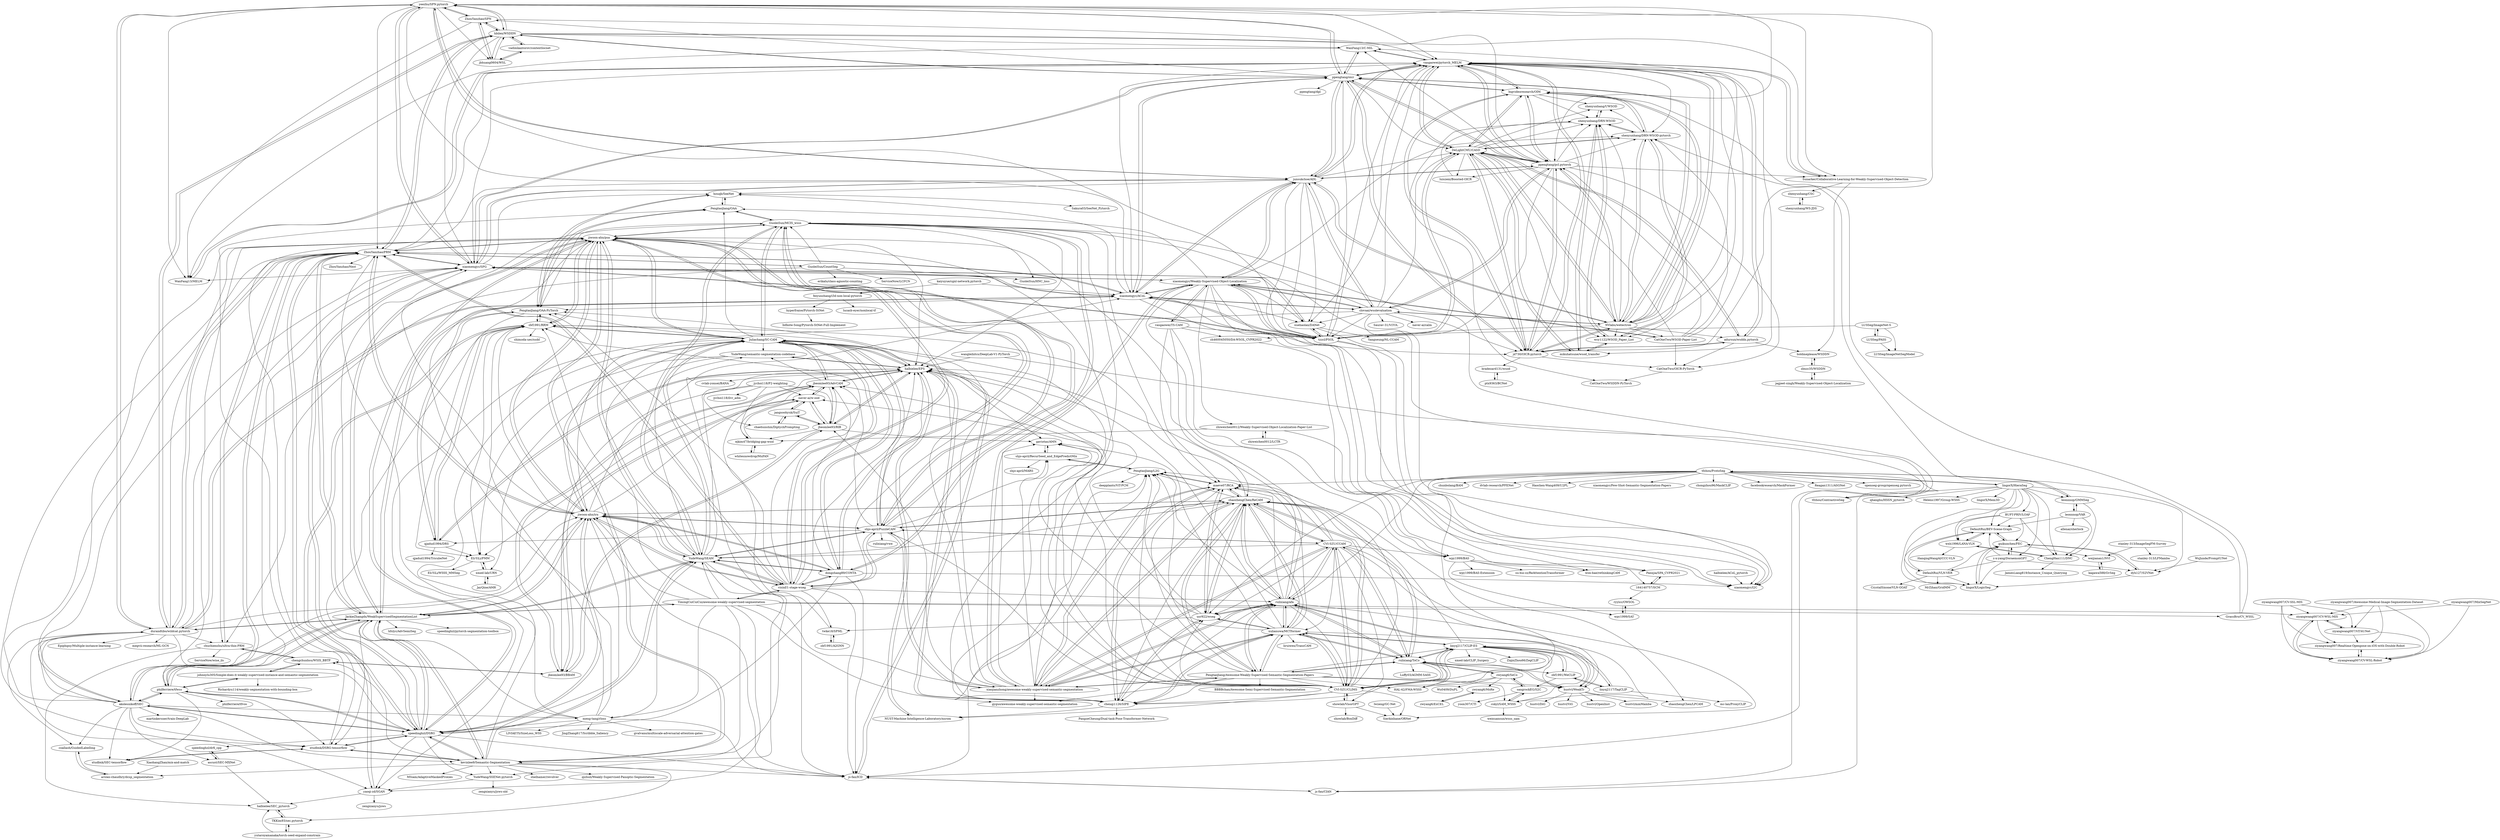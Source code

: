 digraph G {
"yeezhu/SPN.pytorch" -> "ZhouYanzhao/SPN"
"yeezhu/SPN.pytorch" -> "vasgaowei/pytorch_MELM"
"yeezhu/SPN.pytorch" -> "xiaomengyc/SPG"
"yeezhu/SPN.pytorch" -> "ppengtang/oicr"
"yeezhu/SPN.pytorch" -> "ppengtang/pcl.pytorch"
"yeezhu/SPN.pytorch" -> "durandtibo/wildcat.pytorch"
"yeezhu/SPN.pytorch" -> "xiaomengyc/ACoL"
"yeezhu/SPN.pytorch" -> "WanFang13/MELM"
"yeezhu/SPN.pytorch" -> "ZhouYanzhao/PRM"
"yeezhu/SPN.pytorch" -> "jbhuang0604/WSL"
"yeezhu/SPN.pytorch" -> "junsukchoe/ADL"
"yeezhu/SPN.pytorch" -> "hbilen/WSDDN"
"yeezhu/SPN.pytorch" -> "Sunarker/Collaborative-Learning-for-Weakly-Supervised-Object-Detection"
"yeezhu/SPN.pytorch" -> "tzzcl/PSOL"
"yeezhu/SPN.pytorch" -> "jd730/OICR-pytorch"
"WanFang13/C-MIL" -> "vasgaowei/pytorch_MELM"
"WanFang13/C-MIL" -> "WanFang13/MELM"
"WanFang13/C-MIL" -> "ppengtang/oicr"
"jiwoon-ahn/psa" -> "jiwoon-ahn/irn"
"jiwoon-ahn/psa" -> "YudeWang/SEAM"
"jiwoon-ahn/psa" -> "speedinghzl/DSRG"
"jiwoon-ahn/psa" -> "JackieZhangdx/WeakSupervisedSegmentationList"
"jiwoon-ahn/psa" -> "zbf1991/RRM"
"jiwoon-ahn/psa" -> "visinf/1-stage-wseg"
"jiwoon-ahn/psa" -> "Juliachang/SC-CAM"
"jiwoon-ahn/psa" -> "js-fan/ICD"
"jiwoon-ahn/psa" -> "dongzhang89/CONTA"
"jiwoon-ahn/psa" -> "shjo-april/PuzzleCAM"
"jiwoon-ahn/psa" -> "ZhouYanzhao/PRM"
"jiwoon-ahn/psa" -> "halbielee/EPS"
"jiwoon-ahn/psa" -> "GuoleiSun/MCIS_wsss"
"jiwoon-ahn/psa" -> "kevinlee9/Semantic-Segmentation"
"jiwoon-ahn/psa" -> "xtudbxk/DSRG-tensorflow"
"jiwoon-ahn/irn" -> "jiwoon-ahn/psa"
"jiwoon-ahn/irn" -> "YudeWang/SEAM"
"jiwoon-ahn/irn" -> "ZhouYanzhao/PRM"
"jiwoon-ahn/irn" -> "Juliachang/SC-CAM"
"jiwoon-ahn/irn" -> "speedinghzl/DSRG"
"jiwoon-ahn/irn" -> "visinf/1-stage-wseg"
"jiwoon-ahn/irn" -> "JackieZhangdx/WeakSupervisedSegmentationList"
"jiwoon-ahn/irn" -> "zbf1991/RRM"
"jiwoon-ahn/irn" -> "dongzhang89/CONTA"
"jiwoon-ahn/irn" -> "jbeomlee93/AdvCAM"
"jiwoon-ahn/irn" -> "halbielee/EPS"
"jiwoon-ahn/irn" -> "zhaozhengChen/ReCAM"
"jiwoon-ahn/irn" -> "js-fan/ICD"
"jiwoon-ahn/irn" -> "shjo-april/PuzzleCAM"
"jiwoon-ahn/irn" -> "GuoleiSun/MCIS_wsss"
"WanFang13/MELM" -> "vasgaowei/pytorch_MELM"
"vasgaowei/pytorch_MELM" -> "ppengtang/pcl.pytorch"
"vasgaowei/pytorch_MELM" -> "DeLightCMU/CASD"
"vasgaowei/pytorch_MELM" -> "WanFang13/MELM"
"vasgaowei/pytorch_MELM" -> "jd730/OICR-pytorch"
"vasgaowei/pytorch_MELM" -> "Sunarker/Collaborative-Learning-for-Weakly-Supervised-Object-Detection"
"vasgaowei/pytorch_MELM" -> "WanFang13/C-MIL"
"vasgaowei/pytorch_MELM" -> "ppengtang/oicr"
"vasgaowei/pytorch_MELM" -> "NVlabs/wetectron"
"vasgaowei/pytorch_MELM" -> "shenyunhang/DRN-WSOD-pytorch"
"vasgaowei/pytorch_MELM" -> "xuehaolan/DANet"
"vasgaowei/pytorch_MELM" -> "wcy1122/WSOD_Paper_List"
"vasgaowei/pytorch_MELM" -> "adursun/wsddn.pytorch"
"vasgaowei/pytorch_MELM" -> "junsukchoe/ADL"
"vasgaowei/pytorch_MELM" -> "mikuhatsune/wsod_transfer"
"vasgaowei/pytorch_MELM" -> "bigvideoresearch/OIM"
"ppengtang/pcl.pytorch" -> "ppengtang/oicr"
"ppengtang/pcl.pytorch" -> "vasgaowei/pytorch_MELM"
"ppengtang/pcl.pytorch" -> "jd730/OICR-pytorch"
"ppengtang/pcl.pytorch" -> "DeLightCMU/CASD"
"ppengtang/pcl.pytorch" -> "NVlabs/wetectron"
"ppengtang/pcl.pytorch" -> "bigvideoresearch/OIM"
"ppengtang/pcl.pytorch" -> "junsukchoe/ADL"
"ppengtang/pcl.pytorch" -> "shenyunhang/DRN-WSOD-pytorch"
"ppengtang/pcl.pytorch" -> "clovaai/wsolevaluation"
"ppengtang/pcl.pytorch" -> "Sunarker/Collaborative-Learning-for-Weakly-Supervised-Object-Detection"
"ppengtang/pcl.pytorch" -> "WanFang13/C-MIL"
"ppengtang/pcl.pytorch" -> "shenyunhang/DRN-WSOD"
"ppengtang/pcl.pytorch" -> "tzzcl/PSOL"
"ppengtang/pcl.pytorch" -> "CatOneTwo/OICR-PyTorch"
"ppengtang/pcl.pytorch" -> "luiszeni/Boosted-OICR"
"kevinlee9/Semantic-Segmentation" -> "JackieZhangdx/WeakSupervisedSegmentationList"
"kevinlee9/Semantic-Segmentation" -> "speedinghzl/DSRG"
"kevinlee9/Semantic-Segmentation" -> "xtudbxk/DSRG-tensorflow"
"kevinlee9/Semantic-Segmentation" -> "jiwoon-ahn/psa"
"kevinlee9/Semantic-Segmentation" -> "xiaomengyc/ACoL"
"kevinlee9/Semantic-Segmentation" -> "YudeWang/SSENet-pytorch"
"kevinlee9/Semantic-Segmentation" -> "qizhuli/Weakly-Supervised-Panoptic-Segmentation" ["e"=1]
"kevinlee9/Semantic-Segmentation" -> "jiwoon-ahn/irn"
"kevinlee9/Semantic-Segmentation" -> "MSiam/AdaptiveMaskedProxies" ["e"=1]
"kevinlee9/Semantic-Segmentation" -> "Juliachang/SC-CAM"
"kevinlee9/Semantic-Segmentation" -> "shelhamer/revolver" ["e"=1]
"kevinlee9/Semantic-Segmentation" -> "arslan-chaudhry/dcsp_segmentation"
"kevinlee9/Semantic-Segmentation" -> "TKKim93/sec.pytorch"
"kevinlee9/Semantic-Segmentation" -> "chengchunhsu/WSIS_BBTP"
"kevinlee9/Semantic-Segmentation" -> "js-fan/ICD"
"philferriere/tfwss" -> "johnnylu305/Simple-does-it-weakly-supervised-instance-and-semantic-segmentation"
"philferriere/tfwss" -> "ZhouYanzhao/PRM"
"philferriere/tfwss" -> "speedinghzl/DSRG"
"philferriere/tfwss" -> "JackieZhangdx/WeakSupervisedSegmentationList"
"philferriere/tfwss" -> "xtudbxk/DSRG-tensorflow"
"philferriere/tfwss" -> "xtudbxk/SEC-tensorflow"
"philferriere/tfwss" -> "philferriere/tfvos" ["e"=1]
"philferriere/tfwss" -> "jiwoon-ahn/psa"
"philferriere/tfwss" -> "akolesnikoff/SEC"
"philferriere/tfwss" -> "xiaomengyc/SPG"
"JackieZhangdx/WeakSupervisedSegmentationList" -> "kevinlee9/Semantic-Segmentation"
"JackieZhangdx/WeakSupervisedSegmentationList" -> "speedinghzl/DSRG"
"JackieZhangdx/WeakSupervisedSegmentationList" -> "jiwoon-ahn/psa"
"JackieZhangdx/WeakSupervisedSegmentationList" -> "ZhouYanzhao/PRM"
"JackieZhangdx/WeakSupervisedSegmentationList" -> "jiwoon-ahn/irn"
"JackieZhangdx/WeakSupervisedSegmentationList" -> "YimingCuiCuiCui/awesome-weakly-supervised-segmentation"
"JackieZhangdx/WeakSupervisedSegmentationList" -> "philferriere/tfwss"
"JackieZhangdx/WeakSupervisedSegmentationList" -> "YudeWang/SEAM"
"JackieZhangdx/WeakSupervisedSegmentationList" -> "akolesnikoff/SEC"
"JackieZhangdx/WeakSupervisedSegmentationList" -> "xiaomengyc/ACoL"
"JackieZhangdx/WeakSupervisedSegmentationList" -> "durandtibo/wildcat.pytorch"
"JackieZhangdx/WeakSupervisedSegmentationList" -> "xiaomengyc/SPG"
"JackieZhangdx/WeakSupervisedSegmentationList" -> "xtudbxk/DSRG-tensorflow"
"JackieZhangdx/WeakSupervisedSegmentationList" -> "speedinghzl/pytorch-segmentation-toolbox" ["e"=1]
"JackieZhangdx/WeakSupervisedSegmentationList" -> "hfslyc/AdvSemiSeg" ["e"=1]
"ascust/SEC-MXNet" -> "speedinghzl/drfi_cpp"
"ascust/SEC-MXNet" -> "halbielee/SEC_pytorch"
"xiaomengyc/Weakly-Supervised-Object-Localization" -> "tzzcl/PSOL"
"xiaomengyc/Weakly-Supervised-Object-Localization" -> "clovaai/wsolevaluation"
"xiaomengyc/Weakly-Supervised-Object-Localization" -> "CatOneTwo/WSOD-Paper-List"
"xiaomengyc/Weakly-Supervised-Object-Localization" -> "xiaomengyc/SPG"
"xiaomengyc/Weakly-Supervised-Object-Localization" -> "xiaomengyc/I2C"
"xiaomengyc/Weakly-Supervised-Object-Localization" -> "junsukchoe/ADL"
"xiaomengyc/Weakly-Supervised-Object-Localization" -> "xiaomengyc/ACoL"
"xiaomengyc/Weakly-Supervised-Object-Localization" -> "zhiweichen0012/Weakly-Supervised-Object-Localization-Paper-List"
"xiaomengyc/Weakly-Supervised-Object-Localization" -> "xuehaolan/DANet"
"xiaomengyc/Weakly-Supervised-Object-Localization" -> "xiaojianzhong/awesome-weakly-supervised-semantic-segmentation"
"xiaomengyc/Weakly-Supervised-Object-Localization" -> "wpy1999/BAS"
"xiaomengyc/Weakly-Supervised-Object-Localization" -> "shenyunhang/DRN-WSOD-pytorch"
"xiaomengyc/Weakly-Supervised-Object-Localization" -> "vasgaowei/TS-CAM"
"xiaomengyc/Weakly-Supervised-Object-Localization" -> "PengtaoJiang/OAA"
"xiaomengyc/Weakly-Supervised-Object-Localization" -> "won-bae/rethinkingCAM"
"xtudbxk/DSRG-tensorflow" -> "xtudbxk/SEC-tensorflow"
"xtudbxk/DSRG-tensorflow" -> "speedinghzl/DSRG"
"xtudbxk/DSRG-tensorflow" -> "kevinlee9/Semantic-Segmentation"
"xtudbxk/DSRG-tensorflow" -> "PengtaoJiang/OAA"
"junsukchoe/ADL" -> "clovaai/wsolevaluation"
"junsukchoe/ADL" -> "xiaomengyc/SPG"
"junsukchoe/ADL" -> "xiaomengyc/ACoL"
"junsukchoe/ADL" -> "vasgaowei/pytorch_MELM"
"junsukchoe/ADL" -> "xuehaolan/DANet"
"junsukchoe/ADL" -> "ppengtang/pcl.pytorch"
"junsukchoe/ADL" -> "tzzcl/PSOL"
"junsukchoe/ADL" -> "xiaomengyc/I2C"
"junsukchoe/ADL" -> "xiaomengyc/Weakly-Supervised-Object-Localization"
"junsukchoe/ADL" -> "ppengtang/oicr"
"junsukchoe/ADL" -> "DeLightCMU/CASD"
"junsukchoe/ADL" -> "ZhouYanzhao/PRM"
"junsukchoe/ADL" -> "houqb/SeeNet"
"junsukchoe/ADL" -> "yeezhu/SPN.pytorch"
"junsukchoe/ADL" -> "NVlabs/wetectron"
"ZhouYanzhao/PRM" -> "chuchienshu/ultra-thin-PRM"
"ZhouYanzhao/PRM" -> "jiwoon-ahn/irn"
"ZhouYanzhao/PRM" -> "JackieZhangdx/WeakSupervisedSegmentationList"
"ZhouYanzhao/PRM" -> "speedinghzl/DSRG"
"ZhouYanzhao/PRM" -> "xiaomengyc/SPG"
"ZhouYanzhao/PRM" -> "GuoleiSun/CountSeg"
"ZhouYanzhao/PRM" -> "philferriere/tfwss"
"ZhouYanzhao/PRM" -> "xiaomengyc/ACoL"
"ZhouYanzhao/PRM" -> "jiwoon-ahn/psa"
"ZhouYanzhao/PRM" -> "hbilen/WSDDN"
"ZhouYanzhao/PRM" -> "durandtibo/wildcat.pytorch"
"ZhouYanzhao/PRM" -> "xtudbxk/DSRG-tensorflow"
"ZhouYanzhao/PRM" -> "visinf/1-stage-wseg"
"ZhouYanzhao/PRM" -> "vasgaowei/pytorch_MELM"
"ZhouYanzhao/PRM" -> "ZhouYanzhao/Nest"
"feiyunzhang/i3d-non-local-pytorch" -> "lucasb-eyer/nonlocal-tf" ["e"=1]
"feiyunzhang/i3d-non-local-pytorch" -> "hyperfraise/Pytorch-StNet"
"kaiyuyue/cgnl-network.pytorch" -> "xiaomengyc/ACoL"
"kaiyuyue/cgnl-network.pytorch" -> "feiyunzhang/i3d-non-local-pytorch"
"jd730/OICR-pytorch" -> "vasgaowei/pytorch_MELM"
"jd730/OICR-pytorch" -> "ppengtang/pcl.pytorch"
"jd730/OICR-pytorch" -> "ppengtang/oicr"
"jd730/OICR-pytorch" -> "adursun/wsddn.pytorch"
"jd730/OICR-pytorch" -> "CatOneTwo/OICR-PyTorch"
"jd730/OICR-pytorch" -> "DeLightCMU/CASD"
"jd730/OICR-pytorch" -> "bigvideoresearch/OIM"
"jd730/OICR-pytorch" -> "bradezard131/wsod"
"jd730/OICR-pytorch" -> "NVlabs/wetectron"
"meng-tang/rloss" -> "zbf1991/RRM"
"meng-tang/rloss" -> "JingZhang617/Scribble_Saliency" ["e"=1]
"meng-tang/rloss" -> "jiwoon-ahn/psa"
"meng-tang/rloss" -> "js-fan/ICD"
"meng-tang/rloss" -> "speedinghzl/DSRG"
"meng-tang/rloss" -> "YudeWang/SEAM"
"meng-tang/rloss" -> "JackieZhangdx/WeakSupervisedSegmentationList"
"meng-tang/rloss" -> "ZhouYanzhao/PRM"
"meng-tang/rloss" -> "gvalvano/multiscale-adversarial-attention-gates" ["e"=1]
"meng-tang/rloss" -> "LIVIAETS/SizeLoss_WSS" ["e"=1]
"hyperfraise/Pytorch-StNet" -> "Infinite-Song/Pytorch-StNet-Full-Implement"
"johnnylu305/Simple-does-it-weakly-supervised-instance-and-semantic-segmentation" -> "philferriere/tfwss"
"johnnylu305/Simple-does-it-weakly-supervised-instance-and-semantic-segmentation" -> "Richardyu114/weakly-segmentation-with-bounding-box"
"johnnylu305/Simple-does-it-weakly-supervised-instance-and-semantic-segmentation" -> "chengchunhsu/WSIS_BBTP"
"ptx9363/BCNet" -> "bradezard131/wsod"
"speedinghzl/DSRG" -> "akolesnikoff/SEC"
"speedinghzl/DSRG" -> "xtudbxk/DSRG-tensorflow"
"speedinghzl/DSRG" -> "JackieZhangdx/WeakSupervisedSegmentationList"
"speedinghzl/DSRG" -> "jiwoon-ahn/psa"
"speedinghzl/DSRG" -> "ZhouYanzhao/PRM"
"speedinghzl/DSRG" -> "jiwoon-ahn/irn"
"speedinghzl/DSRG" -> "kevinlee9/Semantic-Segmentation"
"speedinghzl/DSRG" -> "xiaomengyc/SPG"
"speedinghzl/DSRG" -> "zbf1991/RRM"
"speedinghzl/DSRG" -> "YudeWang/SSENet-pytorch"
"speedinghzl/DSRG" -> "philferriere/tfwss"
"speedinghzl/DSRG" -> "YudeWang/SEAM"
"speedinghzl/DSRG" -> "yaoqi-zd/SGAN"
"speedinghzl/DSRG" -> "js-fan/ICD"
"speedinghzl/DSRG" -> "speedinghzl/drfi_cpp"
"xiaomengyc/ACoL" -> "xiaomengyc/SPG"
"xiaomengyc/ACoL" -> "junsukchoe/ADL"
"xiaomengyc/ACoL" -> "tzzcl/PSOL"
"xiaomengyc/ACoL" -> "durandtibo/wildcat.pytorch"
"xiaomengyc/ACoL" -> "ZhouYanzhao/PRM"
"xiaomengyc/ACoL" -> "PengtaoJiang/OAA-PyTorch"
"xiaomengyc/ACoL" -> "xiaomengyc/I2C"
"xiaomengyc/ACoL" -> "xiaomengyc/Weakly-Supervised-Object-Localization"
"xiaomengyc/ACoL" -> "houqb/SeeNet"
"xiaomengyc/ACoL" -> "xuehaolan/DANet"
"xiaomengyc/ACoL" -> "ppengtang/oicr"
"xiaomengyc/ACoL" -> "clovaai/wsolevaluation"
"xiaomengyc/ACoL" -> "vasgaowei/pytorch_MELM"
"xiaomengyc/ACoL" -> "jd730/OICR-pytorch"
"xiaomengyc/ACoL" -> "JackieZhangdx/WeakSupervisedSegmentationList"
"xiaomengyc/SPG" -> "xiaomengyc/ACoL"
"xiaomengyc/SPG" -> "junsukchoe/ADL"
"xiaomengyc/SPG" -> "xuehaolan/DANet"
"xiaomengyc/SPG" -> "ZhouYanzhao/PRM"
"xiaomengyc/SPG" -> "yeezhu/SPN.pytorch"
"xiaomengyc/SPG" -> "tzzcl/PSOL"
"xiaomengyc/SPG" -> "xiaomengyc/Weakly-Supervised-Object-Localization"
"xiaomengyc/SPG" -> "ppengtang/oicr"
"xiaomengyc/SPG" -> "vasgaowei/pytorch_MELM"
"xiaomengyc/SPG" -> "speedinghzl/DSRG"
"xiaomengyc/SPG" -> "WanFang13/MELM"
"xiaomengyc/SPG" -> "houqb/SeeNet"
"TKKim93/sec.pytorch" -> "halbielee/SEC_pytorch"
"TKKim93/sec.pytorch" -> "yutaroyamanaka/torch-seed-expand-constrain"
"GrassBro/CV_WSSL" -> "shenyunhang/DRN-WSOD-pytorch"
"GrassBro/CV_WSSL" -> "bigvideoresearch/OIM"
"GuoleiSun/CountSeg" -> "ZhouYanzhao/PRM"
"GuoleiSun/CountSeg" -> "chuchienshu/ultra-thin-PRM"
"GuoleiSun/CountSeg" -> "ServiceNow/LCFCN" ["e"=1]
"GuoleiSun/CountSeg" -> "GuoleiSun/MCIS_wsss"
"GuoleiSun/CountSeg" -> "GuoleiSun/HNC_loss"
"GuoleiSun/CountSeg" -> "erikalu/class-agnostic-counting" ["e"=1]
"XiaohangZhan/mix-and-match" -> "arslan-chaudhry/dcsp_segmentation"
"shenyunhang/CSC" -> "shenyunhang/WS-JDS"
"Sunarker/Collaborative-Learning-for-Weakly-Supervised-Object-Detection" -> "vasgaowei/pytorch_MELM"
"Sunarker/Collaborative-Learning-for-Weakly-Supervised-Object-Detection" -> "shenyunhang/CSC"
"Sunarker/Collaborative-Learning-for-Weakly-Supervised-Object-Detection" -> "holdmeplease/WSDDN"
"jagjeet-singh/Weakly-Supervised-Object-Localization" -> "zbxzc35/WSDDN"
"houqb/SeeNet" -> "PengtaoJiang/OAA"
"houqb/SeeNet" -> "Sakura03/SeeNet_Pytorch"
"houqb/SeeNet" -> "PengtaoJiang/OAA-PyTorch"
"halbielee/ACoL_pytorch" -> "xiaomengyc/I2C"
"xtudbxk/SEC-tensorflow" -> "xtudbxk/DSRG-tensorflow"
"shenyunhang/WS-JDS" -> "shenyunhang/CSC"
"zbxzc35/WSDDN" -> "jagjeet-singh/Weakly-Supervised-Object-Localization"
"zbxzc35/WSDDN" -> "holdmeplease/WSDDN"
"chuchienshu/ultra-thin-PRM" -> "ZhouYanzhao/PRM"
"chuchienshu/ultra-thin-PRM" -> "ServiceNow/wise_ils"
"chuchienshu/ultra-thin-PRM" -> "chengchunhsu/WSIS_BBTP"
"chuchienshu/ultra-thin-PRM" -> "halbielee/SEC_pytorch"
"holdmeplease/WSDDN" -> "zbxzc35/WSDDN"
"NVlabs/wetectron" -> "ppengtang/pcl.pytorch"
"NVlabs/wetectron" -> "DeLightCMU/CASD"
"NVlabs/wetectron" -> "vasgaowei/pytorch_MELM"
"NVlabs/wetectron" -> "shenyunhang/DRN-WSOD-pytorch"
"NVlabs/wetectron" -> "bigvideoresearch/OIM"
"NVlabs/wetectron" -> "jd730/OICR-pytorch"
"NVlabs/wetectron" -> "ppengtang/oicr"
"NVlabs/wetectron" -> "shenyunhang/DRN-WSOD"
"NVlabs/wetectron" -> "adursun/wsddn.pytorch"
"NVlabs/wetectron" -> "WanFang13/C-MIL"
"NVlabs/wetectron" -> "CatOneTwo/WSOD-Paper-List"
"NVlabs/wetectron" -> "clovaai/wsolevaluation"
"NVlabs/wetectron" -> "tzzcl/PSOL"
"NVlabs/wetectron" -> "wcy1122/WSOD_Paper_List"
"NVlabs/wetectron" -> "junsukchoe/ADL"
"CatOneTwo/WSOD-Paper-List" -> "xiaomengyc/Weakly-Supervised-Object-Localization"
"CatOneTwo/WSOD-Paper-List" -> "shenyunhang/DRN-WSOD-pytorch"
"CatOneTwo/WSOD-Paper-List" -> "CatOneTwo/OICR-PyTorch"
"CatOneTwo/WSOD-Paper-List" -> "DeLightCMU/CASD"
"CatOneTwo/WSOD-Paper-List" -> "vasgaowei/pytorch_MELM"
"CatOneTwo/WSOD-Paper-List" -> "ppengtang/pcl.pytorch"
"visinf/1-stage-wseg" -> "YudeWang/SEAM"
"visinf/1-stage-wseg" -> "Juliachang/SC-CAM"
"visinf/1-stage-wseg" -> "jiwoon-ahn/psa"
"visinf/1-stage-wseg" -> "jiwoon-ahn/irn"
"visinf/1-stage-wseg" -> "js-fan/ICD"
"visinf/1-stage-wseg" -> "zbf1991/RRM"
"visinf/1-stage-wseg" -> "dongzhang89/CONTA"
"visinf/1-stage-wseg" -> "shjo-april/PuzzleCAM"
"visinf/1-stage-wseg" -> "GuoleiSun/MCIS_wsss"
"visinf/1-stage-wseg" -> "ZhouYanzhao/PRM"
"visinf/1-stage-wseg" -> "rulixiang/afa"
"visinf/1-stage-wseg" -> "twke18/SPML"
"visinf/1-stage-wseg" -> "YimingCuiCuiCui/awesome-weakly-supervised-segmentation"
"visinf/1-stage-wseg" -> "halbielee/EPS"
"visinf/1-stage-wseg" -> "PengtaoJiang/OAA-PyTorch"
"YudeWang/SEAM" -> "jiwoon-ahn/psa"
"YudeWang/SEAM" -> "jiwoon-ahn/irn"
"YudeWang/SEAM" -> "Juliachang/SC-CAM"
"YudeWang/SEAM" -> "visinf/1-stage-wseg"
"YudeWang/SEAM" -> "js-fan/ICD"
"YudeWang/SEAM" -> "GuoleiSun/MCIS_wsss"
"YudeWang/SEAM" -> "dongzhang89/CONTA"
"YudeWang/SEAM" -> "shjo-april/PuzzleCAM"
"YudeWang/SEAM" -> "speedinghzl/DSRG"
"YudeWang/SEAM" -> "halbielee/EPS"
"YudeWang/SEAM" -> "JackieZhangdx/WeakSupervisedSegmentationList"
"YudeWang/SEAM" -> "YudeWang/semantic-segmentation-codebase"
"YudeWang/SEAM" -> "YudeWang/SSENet-pytorch"
"YudeWang/SEAM" -> "zbf1991/RRM"
"YudeWang/SEAM" -> "zhaozhengChen/ReCAM"
"YimingCuiCuiCui/awesome-weakly-supervised-segmentation" -> "JackieZhangdx/WeakSupervisedSegmentationList"
"YimingCuiCuiCui/awesome-weakly-supervised-segmentation" -> "xiaojianzhong/awesome-weakly-supervised-semantic-segmentation"
"YimingCuiCuiCui/awesome-weakly-supervised-segmentation" -> "gyguo/awesome-weakly-supervised-semantic-segmentation" ["e"=1]
"YimingCuiCuiCui/awesome-weakly-supervised-segmentation" -> "visinf/1-stage-wseg"
"YimingCuiCuiCui/awesome-weakly-supervised-segmentation" -> "GrassBro/CV_WSSL"
"YimingCuiCuiCui/awesome-weakly-supervised-segmentation" -> "jiwoon-ahn/irn"
"YimingCuiCuiCui/awesome-weakly-supervised-segmentation" -> "YudeWang/SEAM"
"YimingCuiCuiCui/awesome-weakly-supervised-segmentation" -> "ziyangwang007/CV-WSL-MIS"
"YimingCuiCuiCui/awesome-weakly-supervised-segmentation" -> "kevinlee9/Semantic-Segmentation"
"YimingCuiCuiCui/awesome-weakly-supervised-segmentation" -> "Juliachang/SC-CAM"
"YimingCuiCuiCui/awesome-weakly-supervised-segmentation" -> "meng-tang/rloss"
"YimingCuiCuiCui/awesome-weakly-supervised-segmentation" -> "yaoqi-zd/SGAN"
"zbf1991/RRM" -> "yaoqi-zd/SGAN"
"zbf1991/RRM" -> "PengtaoJiang/OAA-PyTorch"
"zbf1991/RRM" -> "Juliachang/SC-CAM"
"zbf1991/RRM" -> "jiwoon-ahn/psa"
"zbf1991/RRM" -> "Eli-YiLi/PMM"
"zbf1991/RRM" -> "qjadud1994/DRS"
"zbf1991/RRM" -> "halbielee/EPS"
"zbf1991/RRM" -> "shimoda-uec/ssdd"
"Juliachang/SC-CAM" -> "GuoleiSun/MCIS_wsss"
"Juliachang/SC-CAM" -> "js-fan/ICD"
"Juliachang/SC-CAM" -> "YudeWang/SEAM"
"Juliachang/SC-CAM" -> "dongzhang89/CONTA"
"Juliachang/SC-CAM" -> "halbielee/EPS"
"Juliachang/SC-CAM" -> "visinf/1-stage-wseg"
"Juliachang/SC-CAM" -> "zbf1991/RRM"
"Juliachang/SC-CAM" -> "jiwoon-ahn/irn"
"Juliachang/SC-CAM" -> "jiwoon-ahn/psa"
"Juliachang/SC-CAM" -> "shjo-april/PuzzleCAM"
"Juliachang/SC-CAM" -> "jbeomlee93/AdvCAM"
"Juliachang/SC-CAM" -> "yaoqi-zd/SGAN"
"Juliachang/SC-CAM" -> "YudeWang/semantic-segmentation-codebase"
"Juliachang/SC-CAM" -> "PengtaoJiang/OAA"
"Juliachang/SC-CAM" -> "PengtaoJiang/OAA-PyTorch"
"js-fan/ICD" -> "Juliachang/SC-CAM"
"js-fan/ICD" -> "js-fan/CIAN"
"wangleihitcs/DeepLab-V1-PyTorch" -> "halbielee/EPS"
"wangleihitcs/DeepLab-V1-PyTorch" -> "js-fan/CIAN"
"luiszeni/Boosted-OICR" -> "shenyunhang/DRN-WSOD"
"mikuhatsune/wsod_transfer" -> "shenyunhang/DRN-WSOD"
"mikuhatsune/wsod_transfer" -> "wcy1122/WSOD_Paper_List"
"mikuhatsune/wsod_transfer" -> "DeLightCMU/CASD"
"CatOneTwo/OICR-PyTorch" -> "CatOneTwo/WSDDN-PyTorch"
"chengchunhsu/WSIS_BBTP" -> "jbeomlee93/BBAM"
"chengchunhsu/WSIS_BBTP" -> "chuchienshu/ultra-thin-PRM"
"chengchunhsu/WSIS_BBTP" -> "johnnylu305/Simple-does-it-weakly-supervised-instance-and-semantic-segmentation"
"clovaai/wsolevaluation" -> "junsukchoe/ADL"
"clovaai/wsolevaluation" -> "xiaomengyc/Weakly-Supervised-Object-Localization"
"clovaai/wsolevaluation" -> "tzzcl/PSOL"
"clovaai/wsolevaluation" -> "ppengtang/pcl.pytorch"
"clovaai/wsolevaluation" -> "xiaomengyc/ACoL"
"clovaai/wsolevaluation" -> "xiaomengyc/I2C"
"clovaai/wsolevaluation" -> "xiaomengyc/SPG"
"clovaai/wsolevaluation" -> "DeLightCMU/CASD"
"clovaai/wsolevaluation" -> "naver-ai/calm" ["e"=1]
"clovaai/wsolevaluation" -> "NVlabs/wetectron"
"clovaai/wsolevaluation" -> "jd730/OICR-pytorch"
"clovaai/wsolevaluation" -> "Saurav-31/ViTOL"
"clovaai/wsolevaluation" -> "vasgaowei/pytorch_MELM"
"clovaai/wsolevaluation" -> "xuehaolan/DANet"
"clovaai/wsolevaluation" -> "jiwoon-ahn/irn"
"GuoleiSun/MCIS_wsss" -> "Juliachang/SC-CAM"
"GuoleiSun/MCIS_wsss" -> "PengtaoJiang/OAA"
"GuoleiSun/MCIS_wsss" -> "PengtaoJiang/OAA-PyTorch"
"GuoleiSun/MCIS_wsss" -> "js-fan/ICD"
"GuoleiSun/MCIS_wsss" -> "js-fan/CIAN"
"GuoleiSun/MCIS_wsss" -> "dongzhang89/CONTA"
"GuoleiSun/MCIS_wsss" -> "shjo-april/PuzzleCAM"
"GuoleiSun/MCIS_wsss" -> "YudeWang/SEAM"
"GuoleiSun/MCIS_wsss" -> "chenqi1126/SIPE"
"GuoleiSun/MCIS_wsss" -> "halbielee/EPS"
"GuoleiSun/MCIS_wsss" -> "GuoleiSun/HNC_loss"
"GuoleiSun/MCIS_wsss" -> "maeve07/RCA"
"GuoleiSun/MCIS_wsss" -> "jiwoon-ahn/psa"
"tzzcl/PSOL" -> "xiaomengyc/I2C"
"tzzcl/PSOL" -> "xuehaolan/DANet"
"tzzcl/PSOL" -> "xiaomengyc/Weakly-Supervised-Object-Localization"
"tzzcl/PSOL" -> "DeLightCMU/CASD"
"tzzcl/PSOL" -> "xiaomengyc/ACoL"
"tzzcl/PSOL" -> "Panxjia/SPA_CVPR2021"
"tzzcl/PSOL" -> "vasgaowei/pytorch_MELM"
"tzzcl/PSOL" -> "xiaomengyc/SPG"
"lwzeng/GC-Net" -> "Sierkinhane/ORNet"
"PengtaoJiang/OAA-PyTorch" -> "PengtaoJiang/OAA"
"PengtaoJiang/OAA-PyTorch" -> "zbf1991/RRM"
"PengtaoJiang/OAA-PyTorch" -> "qjadud1994/DRS"
"PengtaoJiang/OAA-PyTorch" -> "Eli-YiLi/PMM"
"PengtaoJiang/OAA-PyTorch" -> "houqb/SeeNet"
"js-fan/CIAN" -> "js-fan/ICD"
"shenyunhang/UWSOD" -> "shenyunhang/DRN-WSOD"
"PengtaoJiang/OAA" -> "PengtaoJiang/OAA-PyTorch"
"PengtaoJiang/OAA" -> "GuoleiSun/MCIS_wsss"
"PengtaoJiang/OAA" -> "houqb/SeeNet"
"ziyangwang007/Realtime-Openpose-on-iOS-with-Double-Robot" -> "ziyangwang007/CV-WSL-Robot"
"bradezard131/wsod" -> "ptx9363/BCNet"
"bigvideoresearch/OIM" -> "DeLightCMU/CASD"
"bigvideoresearch/OIM" -> "shenyunhang/DRN-WSOD-pytorch"
"bigvideoresearch/OIM" -> "ppengtang/pcl.pytorch"
"bigvideoresearch/OIM" -> "jd730/OICR-pytorch"
"bigvideoresearch/OIM" -> "shenyunhang/DRN-WSOD"
"bigvideoresearch/OIM" -> "NVlabs/wetectron"
"bigvideoresearch/OIM" -> "vasgaowei/pytorch_MELM"
"bigvideoresearch/OIM" -> "ppengtang/oicr"
"bigvideoresearch/OIM" -> "shenyunhang/UWSOD"
"shenyunhang/DRN-WSOD" -> "mikuhatsune/wsod_transfer"
"shenyunhang/DRN-WSOD" -> "shenyunhang/DRN-WSOD-pytorch"
"shenyunhang/DRN-WSOD" -> "wcy1122/WSOD_Paper_List"
"shenyunhang/DRN-WSOD" -> "shenyunhang/UWSOD"
"shenyunhang/DRN-WSOD" -> "CatOneTwo/WSDDN-PyTorch"
"adursun/wsddn.pytorch" -> "jd730/OICR-pytorch"
"adursun/wsddn.pytorch" -> "CatOneTwo/OICR-PyTorch"
"adursun/wsddn.pytorch" -> "holdmeplease/WSDDN"
"adursun/wsddn.pytorch" -> "DeLightCMU/CASD"
"adursun/wsddn.pytorch" -> "vasgaowei/pytorch_MELM"
"yaoqi-zd/SGAN" -> "zbf1991/RRM"
"yaoqi-zd/SGAN" -> "halbielee/SEC_pytorch"
"yaoqi-zd/SGAN" -> "zengxianyu/jsws"
"DeLightCMU/CASD" -> "vasgaowei/pytorch_MELM"
"DeLightCMU/CASD" -> "bigvideoresearch/OIM"
"DeLightCMU/CASD" -> "ppengtang/pcl.pytorch"
"DeLightCMU/CASD" -> "mikuhatsune/wsod_transfer"
"DeLightCMU/CASD" -> "shenyunhang/UWSOD"
"DeLightCMU/CASD" -> "NVlabs/wetectron"
"DeLightCMU/CASD" -> "shenyunhang/DRN-WSOD-pytorch"
"DeLightCMU/CASD" -> "shenyunhang/DRN-WSOD"
"DeLightCMU/CASD" -> "jd730/OICR-pytorch"
"DeLightCMU/CASD" -> "adursun/wsddn.pytorch"
"DeLightCMU/CASD" -> "tzzcl/PSOL"
"DeLightCMU/CASD" -> "wcy1122/WSOD_Paper_List"
"DeLightCMU/CASD" -> "luiszeni/Boosted-OICR"
"dongzhang89/CONTA" -> "Juliachang/SC-CAM"
"dongzhang89/CONTA" -> "js-fan/ICD"
"dongzhang89/CONTA" -> "jiwoon-ahn/irn"
"dongzhang89/CONTA" -> "GuoleiSun/MCIS_wsss"
"dongzhang89/CONTA" -> "YudeWang/SEAM"
"dongzhang89/CONTA" -> "jiwoon-ahn/psa"
"dongzhang89/CONTA" -> "jbeomlee93/AdvCAM"
"dongzhang89/CONTA" -> "visinf/1-stage-wseg"
"dongzhang89/CONTA" -> "xiaomengyc/I2C"
"dongzhang89/CONTA" -> "speedinghzl/DSRG"
"xuehaolan/DANet" -> "tzzcl/PSOL"
"xuehaolan/DANet" -> "Yangseung/NL-CCAM"
"xuehaolan/DANet" -> "xiaomengyc/SPG"
"xuehaolan/DANet" -> "xiaomengyc/I2C"
"halbielee/SEC_pytorch" -> "TKKim93/sec.pytorch"
"yutaroyamanaka/torch-seed-expand-constrain" -> "TKKim93/sec.pytorch"
"yutaroyamanaka/torch-seed-expand-constrain" -> "halbielee/SEC_pytorch"
"YudeWang/SSENet-pytorch" -> "yaoqi-zd/SGAN"
"YudeWang/SSENet-pytorch" -> "zengxianyu/jsws-old"
"shenyunhang/DRN-WSOD-pytorch" -> "shenyunhang/DRN-WSOD"
"shenyunhang/DRN-WSOD-pytorch" -> "wcy1122/WSOD_Paper_List"
"shenyunhang/DRN-WSOD-pytorch" -> "DeLightCMU/CASD"
"shenyunhang/DRN-WSOD-pytorch" -> "shenyunhang/UWSOD"
"shenyunhang/DRN-WSOD-pytorch" -> "bigvideoresearch/OIM"
"shenyunhang/DRN-WSOD-pytorch" -> "NVlabs/wetectron"
"wcy1122/WSOD_Paper_List" -> "shenyunhang/DRN-WSOD"
"wcy1122/WSOD_Paper_List" -> "shenyunhang/DRN-WSOD-pytorch"
"wcy1122/WSOD_Paper_List" -> "mikuhatsune/wsod_transfer"
"jbeomlee93/AdvCAM" -> "jbeomlee93/RIB"
"jbeomlee93/AdvCAM" -> "naver-ai/w-ood"
"jbeomlee93/AdvCAM" -> "jbeomlee93/BBAM"
"jbeomlee93/AdvCAM" -> "halbielee/EPS"
"jbeomlee93/AdvCAM" -> "YudeWang/semantic-segmentation-codebase"
"jbeomlee93/AdvCAM" -> "Juliachang/SC-CAM"
"jbeomlee93/AdvCAM" -> "Eli-YiLi/PMM"
"PengtaoJiang/Awesome-Weakly-Supervised-Semantic-Segmentation-Papers" -> "xiaojianzhong/awesome-weakly-supervised-semantic-segmentation"
"PengtaoJiang/Awesome-Weakly-Supervised-Semantic-Segmentation-Papers" -> "BBBBchan/Awesome-Semi-Supervised-Semantic-Segmentation" ["e"=1]
"PengtaoJiang/Awesome-Weakly-Supervised-Semantic-Segmentation-Papers" -> "rulixiang/afa"
"PengtaoJiang/Awesome-Weakly-Supervised-Semantic-Segmentation-Papers" -> "zhaozhengChen/ReCAM"
"PengtaoJiang/Awesome-Weakly-Supervised-Semantic-Segmentation-Papers" -> "gyguo/awesome-weakly-supervised-semantic-segmentation" ["e"=1]
"PengtaoJiang/Awesome-Weakly-Supervised-Semantic-Segmentation-Papers" -> "xulianuwa/MCTformer"
"PengtaoJiang/Awesome-Weakly-Supervised-Semantic-Segmentation-Papers" -> "rulixiang/ToCo"
"PengtaoJiang/Awesome-Weakly-Supervised-Semantic-Segmentation-Papers" -> "hustvl/WeakTr"
"PengtaoJiang/Awesome-Weakly-Supervised-Semantic-Segmentation-Papers" -> "HAL-42/FMA-WSSS"
"PengtaoJiang/Awesome-Weakly-Supervised-Semantic-Segmentation-Papers" -> "cskyl/SAM_WSSS"
"PengtaoJiang/Awesome-Weakly-Supervised-Semantic-Segmentation-Papers" -> "CVI-SZU/CLIMS"
"PengtaoJiang/Awesome-Weakly-Supervised-Semantic-Segmentation-Papers" -> "linyq2117/CLIP-ES"
"PengtaoJiang/Awesome-Weakly-Supervised-Semantic-Segmentation-Papers" -> "chenqi1126/SIPE"
"PengtaoJiang/Awesome-Weakly-Supervised-Semantic-Segmentation-Papers" -> "maeve07/RCA"
"PengtaoJiang/Awesome-Weakly-Supervised-Semantic-Segmentation-Papers" -> "gaviotas/AMN"
"vasgaowei/TS-CAM" -> "tzzcl/PSOL"
"vasgaowei/TS-CAM" -> "zh460045050/DA-WSOL_CVPR2022"
"vasgaowei/TS-CAM" -> "wpy1999/BAS"
"vasgaowei/TS-CAM" -> "zhaozhengChen/ReCAM"
"vasgaowei/TS-CAM" -> "maeve07/RCA"
"vasgaowei/TS-CAM" -> "xiaomengyc/Weakly-Supervised-Object-Localization"
"rulixiang/afa" -> "rulixiang/ToCo"
"rulixiang/afa" -> "zhaozhengChen/ReCAM"
"rulixiang/afa" -> "maeve07/RCA"
"rulixiang/afa" -> "xulianuwa/MCTformer"
"rulixiang/afa" -> "CVI-SZU/CCAM"
"rulixiang/afa" -> "hustvl/WeakTr"
"rulixiang/afa" -> "usr922/wseg"
"rulixiang/afa" -> "PengtaoJiang/Awesome-Weakly-Supervised-Semantic-Segmentation-Papers"
"rulixiang/afa" -> "chenqi1126/SIPE"
"rulixiang/afa" -> "cskyl/SAM_WSSS"
"rulixiang/afa" -> "xiaojianzhong/awesome-weakly-supervised-semantic-segmentation"
"rulixiang/afa" -> "jiwoon-ahn/psa"
"rulixiang/afa" -> "CVI-SZU/CLIMS"
"rulixiang/afa" -> "PengtaoJiang/L2G"
"rulixiang/afa" -> "halbielee/EPS"
"YudeWang/semantic-segmentation-codebase" -> "halbielee/EPS"
"YudeWang/semantic-segmentation-codebase" -> "xmed-lab/URN"
"YudeWang/semantic-segmentation-codebase" -> "Eli-YiLi/PMM"
"LUSSeg/ImageNet-S" -> "LUSSeg/PASS"
"LUSSeg/ImageNet-S" -> "LUSSeg/ImageNetSegModel"
"LUSSeg/ImageNet-S" -> "zh460045050/DA-WSOL_CVPR2022"
"qjadud1994/DRS" -> "halbielee/EPS"
"qjadud1994/DRS" -> "PengtaoJiang/OAA-PyTorch"
"qjadud1994/DRS" -> "Eli-YiLi/PMM"
"qjadud1994/DRS" -> "qjadud1994/TricubeNet" ["e"=1]
"qjadud1994/DRS" -> "zbf1991/RRM"
"xiaojianzhong/awesome-weakly-supervised-semantic-segmentation" -> "maeve07/RCA"
"xiaojianzhong/awesome-weakly-supervised-semantic-segmentation" -> "PengtaoJiang/Awesome-Weakly-Supervised-Semantic-Segmentation-Papers"
"xiaojianzhong/awesome-weakly-supervised-semantic-segmentation" -> "xulianuwa/MCTformer"
"xiaojianzhong/awesome-weakly-supervised-semantic-segmentation" -> "PengtaoJiang/L2G"
"xiaojianzhong/awesome-weakly-supervised-semantic-segmentation" -> "gaviotas/AMN"
"xiaojianzhong/awesome-weakly-supervised-semantic-segmentation" -> "zhaozhengChen/ReCAM"
"xiaojianzhong/awesome-weakly-supervised-semantic-segmentation" -> "shjo-april/PuzzleCAM"
"xiaojianzhong/awesome-weakly-supervised-semantic-segmentation" -> "xiaomengyc/Weakly-Supervised-Object-Localization"
"xiaojianzhong/awesome-weakly-supervised-semantic-segmentation" -> "jbeomlee93/RIB"
"xiaojianzhong/awesome-weakly-supervised-semantic-segmentation" -> "gyguo/awesome-weakly-supervised-semantic-segmentation" ["e"=1]
"xiaojianzhong/awesome-weakly-supervised-semantic-segmentation" -> "PengtaoJiang/OAA-PyTorch"
"xiaojianzhong/awesome-weakly-supervised-semantic-segmentation" -> "halbielee/EPS"
"xiaojianzhong/awesome-weakly-supervised-semantic-segmentation" -> "CVI-SZU/CCAM"
"xiaojianzhong/awesome-weakly-supervised-semantic-segmentation" -> "rulixiang/afa"
"xiaojianzhong/awesome-weakly-supervised-semantic-segmentation" -> "shjo-april/RecurSeed_and_EdgePredictMix"
"jbeomlee93/BBAM" -> "jbeomlee93/RIB"
"jbeomlee93/BBAM" -> "naver-ai/w-ood"
"jbeomlee93/BBAM" -> "jbeomlee93/AdvCAM"
"jbeomlee93/BBAM" -> "chengchunhsu/WSIS_BBTP"
"shjo-april/PuzzleCAM" -> "Juliachang/SC-CAM"
"shjo-april/PuzzleCAM" -> "CVI-SZU/CCAM"
"shjo-april/PuzzleCAM" -> "GuoleiSun/MCIS_wsss"
"shjo-april/PuzzleCAM" -> "zhaozhengChen/ReCAM"
"shjo-april/PuzzleCAM" -> "YudeWang/SEAM"
"shjo-april/PuzzleCAM" -> "xiaojianzhong/awesome-weakly-supervised-semantic-segmentation"
"shjo-april/PuzzleCAM" -> "jiwoon-ahn/psa"
"shjo-april/PuzzleCAM" -> "shjo-april/RecurSeed_and_EdgePredictMix"
"shjo-april/PuzzleCAM" -> "visinf/1-stage-wseg"
"shjo-april/PuzzleCAM" -> "halbielee/EPS"
"shjo-april/PuzzleCAM" -> "jiwoon-ahn/irn"
"shjo-april/PuzzleCAM" -> "rulixiang/vwe"
"shjo-april/PuzzleCAM" -> "jbeomlee93/AdvCAM"
"shjo-april/PuzzleCAM" -> "CVI-SZU/CLIMS"
"shjo-april/PuzzleCAM" -> "qjadud1994/DRS"
"halbielee/EPS" -> "jbeomlee93/RIB"
"halbielee/EPS" -> "qjadud1994/DRS"
"halbielee/EPS" -> "NUST-Machine-Intelligence-Laboratory/nsrom"
"halbielee/EPS" -> "YudeWang/semantic-segmentation-codebase"
"halbielee/EPS" -> "chenqi1126/SIPE"
"halbielee/EPS" -> "cvlab-yonsei/BANA" ["e"=1]
"halbielee/EPS" -> "gaviotas/AMN"
"halbielee/EPS" -> "jbeomlee93/AdvCAM"
"halbielee/EPS" -> "Juliachang/SC-CAM"
"Eli-YiLi/PMM" -> "xmed-lab/URN"
"Eli-YiLi/PMM" -> "Eli-YiLi/WSSS_MMSeg"
"zhiweichen0012/Weakly-Supervised-Object-Localization-Paper-List" -> "zhiweichen0012/LCTR"
"zhiweichen0012/Weakly-Supervised-Object-Localization-Paper-List" -> "164140757/SCM"
"zhiweichen0012/Weakly-Supervised-Object-Localization-Paper-List" -> "ejkim47/bridging-gap-wsol"
"zbf1991/A2GNN" -> "twke18/SPML"
"NUST-Machine-Intelligence-Laboratory/nsrom" -> "halbielee/EPS"
"twke18/SPML" -> "zbf1991/A2GNN"
"twke18/SPML" -> "halbielee/EPS"
"Panxjia/SPA_CVPR2021" -> "164140757/SCM"
"CVI-SZU/CLIMS" -> "CVI-SZU/CCAM"
"CVI-SZU/CLIMS" -> "linyq2117/CLIP-ES"
"CVI-SZU/CLIMS" -> "showlab/VisorGPT"
"CVI-SZU/CLIMS" -> "chenqi1126/SIPE"
"CVI-SZU/CLIMS" -> "zhaozhengChen/ReCAM"
"CVI-SZU/CLIMS" -> "xulianuwa/MCTformer"
"CVI-SZU/CLIMS" -> "maeve07/RCA"
"CVI-SZU/CLIMS" -> "PengtaoJiang/L2G"
"CVI-SZU/CLIMS" -> "NUST-Machine-Intelligence-Laboratory/nsrom"
"CVI-SZU/CLIMS" -> "halbielee/EPS"
"CVI-SZU/CLIMS" -> "Sierkinhane/ORNet"
"CVI-SZU/CLIMS" -> "Juliachang/SC-CAM"
"CVI-SZU/CLIMS" -> "naver-ai/w-ood"
"CVI-SZU/CLIMS" -> "usr922/wseg"
"CVI-SZU/CLIMS" -> "jbeomlee93/AdvCAM"
"tfzhou/ProtoSeg" -> "tfzhou/ContrastiveSeg" ["e"=1]
"tfzhou/ProtoSeg" -> "leonnnop/GMMSeg"
"tfzhou/ProtoSeg" -> "chunbolang/BAM" ["e"=1]
"tfzhou/ProtoSeg" -> "CVI-SZU/CLIMS"
"tfzhou/ProtoSeg" -> "usr922/wseg"
"tfzhou/ProtoSeg" -> "dvlab-research/PFENet" ["e"=1]
"tfzhou/ProtoSeg" -> "Haochen-Wang409/U2PL" ["e"=1]
"tfzhou/ProtoSeg" -> "maeve07/RCA"
"tfzhou/ProtoSeg" -> "xiaomengyc/Few-Shot-Semantic-Segmentation-Papers" ["e"=1]
"tfzhou/ProtoSeg" -> "chongzhou96/MaskCLIP" ["e"=1]
"tfzhou/ProtoSeg" -> "rulixiang/afa"
"tfzhou/ProtoSeg" -> "facebookresearch/MaskFormer" ["e"=1]
"tfzhou/ProtoSeg" -> "Reagan1311/ASGNet" ["e"=1]
"tfzhou/ProtoSeg" -> "lingorX/HieraSeg"
"tfzhou/ProtoSeg" -> "openseg-group/openseg.pytorch" ["e"=1]
"lingorX/HieraSeg" -> "DefaultRui/BEV-Scene-Graph"
"lingorX/HieraSeg" -> "lingorX/LogicSeg"
"lingorX/HieraSeg" -> "wxh1996/LANA-VLN"
"lingorX/HieraSeg" -> "qhanghu/HSSN_pytorch"
"lingorX/HieraSeg" -> "BUPT-PRIV/LOAF"
"lingorX/HieraSeg" -> "Helens1997/Group-WSSS" ["e"=1]
"lingorX/HieraSeg" -> "ChengHan111/DNC"
"lingorX/HieraSeg" -> "leonnnop/GMMSeg"
"lingorX/HieraSeg" -> "tfzhou/ProtoSeg"
"lingorX/HieraSeg" -> "dyh127/S2VNet"
"lingorX/HieraSeg" -> "z-x-yang/DoraemonGPT"
"lingorX/HieraSeg" -> "tfzhou/ContrastiveSeg" ["e"=1]
"lingorX/HieraSeg" -> "lingorX/Mem3D" ["e"=1]
"zhaozhengChen/ReCAM" -> "maeve07/RCA"
"zhaozhengChen/ReCAM" -> "PengtaoJiang/L2G"
"zhaozhengChen/ReCAM" -> "rulixiang/afa"
"zhaozhengChen/ReCAM" -> "zhaozhengChen/LPCAM"
"zhaozhengChen/ReCAM" -> "CVI-SZU/CCAM"
"zhaozhengChen/ReCAM" -> "rulixiang/ToCo"
"zhaozhengChen/ReCAM" -> "xulianuwa/MCTformer"
"zhaozhengChen/ReCAM" -> "CVI-SZU/CLIMS"
"zhaozhengChen/ReCAM" -> "usr922/wseg"
"zhaozhengChen/ReCAM" -> "chenqi1126/SIPE"
"zhaozhengChen/ReCAM" -> "xiaojianzhong/awesome-weakly-supervised-semantic-segmentation"
"zhaozhengChen/ReCAM" -> "PengtaoJiang/Awesome-Weakly-Supervised-Semantic-Segmentation-Papers"
"zhaozhengChen/ReCAM" -> "shjo-april/PuzzleCAM"
"zhaozhengChen/ReCAM" -> "jiwoon-ahn/irn"
"zhaozhengChen/ReCAM" -> "zbf1991/RRM"
"JayQine/AMR" -> "xmed-lab/URN"
"xulianuwa/MCTformer" -> "chenqi1126/SIPE"
"xulianuwa/MCTformer" -> "rulixiang/ToCo"
"xulianuwa/MCTformer" -> "PengtaoJiang/L2G"
"xulianuwa/MCTformer" -> "linyq2117/CLIP-ES"
"xulianuwa/MCTformer" -> "rulixiang/afa"
"xulianuwa/MCTformer" -> "zhaozhengChen/ReCAM"
"xulianuwa/MCTformer" -> "xiaojianzhong/awesome-weakly-supervised-semantic-segmentation"
"xulianuwa/MCTformer" -> "CVI-SZU/CLIMS"
"xulianuwa/MCTformer" -> "maeve07/RCA"
"xulianuwa/MCTformer" -> "usr922/wseg"
"xulianuwa/MCTformer" -> "liruiwen/TransCAM"
"xulianuwa/MCTformer" -> "hustvl/WeakTr"
"xulianuwa/MCTformer" -> "gaviotas/AMN"
"xulianuwa/MCTformer" -> "PengtaoJiang/Awesome-Weakly-Supervised-Semantic-Segmentation-Papers"
"xulianuwa/MCTformer" -> "halbielee/EPS"
"ejkim47/bridging-gap-wsol" -> "whitesnowdrop/MuFAN"
"ejkim47/bridging-gap-wsol" -> "naver-ai/w-ood"
"CVI-SZU/CCAM" -> "CVI-SZU/CLIMS"
"CVI-SZU/CCAM" -> "zhaozhengChen/ReCAM"
"CVI-SZU/CCAM" -> "rulixiang/afa"
"CVI-SZU/CCAM" -> "maeve07/RCA"
"CVI-SZU/CCAM" -> "shjo-april/PuzzleCAM"
"CVI-SZU/CCAM" -> "rulixiang/ToCo"
"CVI-SZU/CCAM" -> "xiaojianzhong/awesome-weakly-supervised-semantic-segmentation"
"CVI-SZU/CCAM" -> "wpy1999/BAS"
"CVI-SZU/CCAM" -> "hustvl/WeakTr"
"CVI-SZU/CCAM" -> "usr922/wseg"
"CVI-SZU/CCAM" -> "xulianuwa/MCTformer"
"CVI-SZU/CCAM" -> "showlab/VisorGPT"
"CVI-SZU/CCAM" -> "Sierkinhane/ORNet"
"CVI-SZU/CCAM" -> "PengtaoJiang/L2G"
"CVI-SZU/CCAM" -> "YudeWang/SEAM"
"usr922/wseg" -> "maeve07/RCA"
"usr922/wseg" -> "PengtaoJiang/L2G"
"usr922/wseg" -> "chenqi1126/SIPE"
"usr922/wseg" -> "zhaozhengChen/ReCAM"
"usr922/wseg" -> "rulixiang/afa"
"usr922/wseg" -> "twke18/SPML"
"usr922/wseg" -> "xulianuwa/MCTformer"
"usr922/wseg" -> "halbielee/EPS"
"PengtaoJiang/L2G" -> "deepplants/ViT-PCM"
"PengtaoJiang/L2G" -> "maeve07/RCA"
"PengtaoJiang/L2G" -> "shjo-april/RecurSeed_and_EdgePredictMix"
"jbeomlee93/RIB" -> "naver-ai/w-ood"
"jbeomlee93/RIB" -> "jbeomlee93/AdvCAM"
"jbeomlee93/RIB" -> "jbeomlee93/BBAM"
"jbeomlee93/RIB" -> "halbielee/EPS"
"jbeomlee93/RIB" -> "ejkim47/bridging-gap-wsol"
"jbeomlee93/RIB" -> "jangsoohyuk/SuiT"
"jbeomlee93/RIB" -> "gaviotas/AMN"
"leonnnop/VAR" -> "leonnnop/GMMSeg"
"leonnnop/VAR" -> "allenai/sherlock"
"leonnnop/VAR" -> "ChengHan111/DNC"
"leonnnop/VAR" -> "DefaultRui/BEV-Scene-Graph"
"jychoi118/P2-weighting" -> "naver-ai/w-ood"
"jychoi118/P2-weighting" -> "ejkim47/bridging-gap-wsol"
"jychoi118/P2-weighting" -> "jbeomlee93/RIB"
"jychoi118/P2-weighting" -> "jychoi118/ilvr_adm" ["e"=1]
"jychoi118/P2-weighting" -> "jbeomlee93/BBAM"
"jychoi118/P2-weighting" -> "chaehunshin/DiptychPrompting"
"maeve07/RCA" -> "PengtaoJiang/L2G"
"maeve07/RCA" -> "usr922/wseg"
"maeve07/RCA" -> "chenqi1126/SIPE"
"maeve07/RCA" -> "zhaozhengChen/ReCAM"
"maeve07/RCA" -> "xiaojianzhong/awesome-weakly-supervised-semantic-segmentation"
"gaviotas/AMN" -> "shjo-april/RecurSeed_and_EdgePredictMix"
"zhiweichen0012/LCTR" -> "zhiweichen0012/Weakly-Supervised-Object-Localization-Paper-List"
"naver-ai/w-ood" -> "jbeomlee93/RIB"
"naver-ai/w-ood" -> "jbeomlee93/BBAM"
"naver-ai/w-ood" -> "jbeomlee93/AdvCAM"
"naver-ai/w-ood" -> "ejkim47/bridging-gap-wsol"
"naver-ai/w-ood" -> "jangsoohyuk/SuiT"
"shjo-april/RecurSeed_and_EdgePredictMix" -> "gaviotas/AMN"
"shjo-april/RecurSeed_and_EdgePredictMix" -> "PengtaoJiang/L2G"
"shjo-april/RecurSeed_and_EdgePredictMix" -> "shjo-april/MARS"
"164140757/SCM" -> "ryylcc/OWSOL"
"164140757/SCM" -> "Panxjia/SPA_CVPR2021"
"wpy1999/BAS" -> "won-bae/rethinkingCAM"
"wpy1999/BAS" -> "wpy1999/BAS-Extension"
"wpy1999/BAS" -> "wpy1999/SAT"
"wpy1999/BAS" -> "Panxjia/SPA_CVPR2021"
"wpy1999/BAS" -> "su-hui-zz/ReAttentionTransformer"
"xmed-lab/URN" -> "Eli-YiLi/PMM"
"xmed-lab/URN" -> "JayQine/AMR"
"chenqi1126/SIPE" -> "maeve07/RCA"
"chenqi1126/SIPE" -> "xulianuwa/MCTformer"
"chenqi1126/SIPE" -> "halbielee/EPS"
"chenqi1126/SIPE" -> "NUST-Machine-Intelligence-Laboratory/nsrom"
"chenqi1126/SIPE" -> "usr922/wseg"
"chenqi1126/SIPE" -> "PangzeCheung/Dual-task-Pose-Transformer-Network" ["e"=1]
"chenqi1126/SIPE" -> "gaviotas/AMN"
"chenqi1126/SIPE" -> "PengtaoJiang/L2G"
"zh460045050/DA-WSOL_CVPR2022" -> "wpy1999/BAS"
"ziyangwang007/CV-SSL-MIS" -> "ziyangwang007/CV-WSL-MIS"
"ziyangwang007/CV-SSL-MIS" -> "ziyangwang007/CV-WSL-Robot"
"ziyangwang007/CV-SSL-MIS" -> "ziyangwang007/Realtime-Openpose-on-iOS-with-Double-Robot"
"ziyangwang007/CV-SSL-MIS" -> "ziyangwang007/VIT4UNet"
"leonnnop/GMMSeg" -> "leonnnop/VAR"
"leonnnop/GMMSeg" -> "ChengHan111/DNC"
"leonnnop/GMMSeg" -> "tfzhou/ProtoSeg"
"linyq2117/CLIP-ES" -> "CVI-SZU/CLIMS"
"linyq2117/CLIP-ES" -> "rulixiang/ToCo"
"linyq2117/CLIP-ES" -> "linyq2117/TagCLIP"
"linyq2117/CLIP-ES" -> "xulianuwa/MCTformer"
"linyq2117/CLIP-ES" -> "zbf1991/WeCLIP"
"linyq2117/CLIP-ES" -> "cskyl/SAM_WSSS"
"linyq2117/CLIP-ES" -> "hustvl/WeakTr"
"linyq2117/CLIP-ES" -> "chenqi1126/SIPE"
"linyq2117/CLIP-ES" -> "HAL-42/FMA-WSSS"
"linyq2117/CLIP-ES" -> "zhaozhengChen/ReCAM"
"linyq2117/CLIP-ES" -> "xmed-lab/CLIP_Surgery" ["e"=1]
"linyq2117/CLIP-ES" -> "ZiqinZhou66/ZegCLIP" ["e"=1]
"rulixiang/ToCo" -> "hustvl/WeakTr"
"rulixiang/ToCo" -> "rulixiang/afa"
"rulixiang/ToCo" -> "xulianuwa/MCTformer"
"rulixiang/ToCo" -> "linyq2117/CLIP-ES"
"rulixiang/ToCo" -> "zwyang6/SeCo"
"rulixiang/ToCo" -> "zhaozhengChen/ReCAM"
"rulixiang/ToCo" -> "CVI-SZU/CCAM"
"rulixiang/ToCo" -> "Luffy03/AGMM-SASS" ["e"=1]
"rulixiang/ToCo" -> "zbf1991/WeCLIP"
"rulixiang/ToCo" -> "HAL-42/FMA-WSSS"
"rulixiang/ToCo" -> "PengtaoJiang/Awesome-Weakly-Supervised-Semantic-Segmentation-Papers"
"rulixiang/ToCo" -> "CVI-SZU/CLIMS"
"LUSSeg/PASS" -> "LUSSeg/ImageNetSegModel"
"LUSSeg/PASS" -> "LUSSeg/ImageNet-S"
"hbilen/WSDDN" -> "vadimkantorov/contextlocnet"
"hbilen/WSDDN" -> "ppengtang/oicr"
"hbilen/WSDDN" -> "jbhuang0604/WSL"
"hbilen/WSDDN" -> "ZhouYanzhao/SPN"
"hbilen/WSDDN" -> "ZhouYanzhao/PRM"
"hbilen/WSDDN" -> "Sunarker/Collaborative-Learning-for-Weakly-Supervised-Object-Detection"
"hbilen/WSDDN" -> "ppengtang/pcl.pytorch"
"hbilen/WSDDN" -> "durandtibo/wildcat.pytorch"
"hbilen/WSDDN" -> "xiaomengyc/SPG"
"hbilen/WSDDN" -> "WanFang13/C-MIL"
"hbilen/WSDDN" -> "yeezhu/SPN.pytorch"
"ziyangwang007/VIT4UNet" -> "ziyangwang007/CV-WSL-Robot"
"ziyangwang007/VIT4UNet" -> "ziyangwang007/CV-WSL-MIS"
"ziyangwang007/VIT4UNet" -> "ziyangwang007/Realtime-Openpose-on-iOS-with-Double-Robot"
"ziyangwang007/CV-WSL-MIS" -> "ziyangwang007/CV-WSL-Robot"
"ziyangwang007/CV-WSL-MIS" -> "ziyangwang007/Realtime-Openpose-on-iOS-with-Double-Robot"
"ziyangwang007/CV-WSL-MIS" -> "ziyangwang007/VIT4UNet"
"jbhuang0604/WSL" -> "vadimkantorov/contextlocnet"
"jbhuang0604/WSL" -> "ZhouYanzhao/SPN"
"jbhuang0604/WSL" -> "hbilen/WSDDN"
"ChengHan111/DNC" -> "wxh1996/LANA-VLN"
"ChengHan111/DNC" -> "JamesLiang819/Instance_Unique_Querying"
"ziyangwang007/Awesome-Medical-Image-Segmentation-Dataset" -> "ziyangwang007/VIT4UNet"
"ziyangwang007/Awesome-Medical-Image-Segmentation-Dataset" -> "ziyangwang007/CV-WSL-Robot"
"ziyangwang007/Awesome-Medical-Image-Segmentation-Dataset" -> "ziyangwang007/Realtime-Openpose-on-iOS-with-Double-Robot"
"ziyangwang007/Awesome-Medical-Image-Segmentation-Dataset" -> "ziyangwang007/CV-WSL-MIS"
"hustvl/WeakTr" -> "rulixiang/ToCo"
"hustvl/WeakTr" -> "hustvl/ViG" ["e"=1]
"hustvl/WeakTr" -> "zhaozhengChen/LPCAM"
"hustvl/WeakTr" -> "hustvl/OpenInst" ["e"=1]
"hustvl/WeakTr" -> "hustvl/mmMamba" ["e"=1]
"hustvl/WeakTr" -> "hustvl/DiG" ["e"=1]
"hustvl/WeakTr" -> "rulixiang/afa"
"akolesnikoff/SEC" -> "speedinghzl/DSRG"
"akolesnikoff/SEC" -> "coallaoh/GuidedLabelling"
"akolesnikoff/SEC" -> "xtudbxk/DSRG-tensorflow"
"akolesnikoff/SEC" -> "xtudbxk/SEC-tensorflow"
"akolesnikoff/SEC" -> "JackieZhangdx/WeakSupervisedSegmentationList"
"akolesnikoff/SEC" -> "ascust/SEC-MXNet"
"akolesnikoff/SEC" -> "jiwoon-ahn/psa"
"akolesnikoff/SEC" -> "ZhouYanzhao/PRM"
"akolesnikoff/SEC" -> "kevinlee9/Semantic-Segmentation"
"akolesnikoff/SEC" -> "xiaomengyc/SPG"
"akolesnikoff/SEC" -> "durandtibo/wildcat.pytorch"
"akolesnikoff/SEC" -> "meng-tang/rloss"
"akolesnikoff/SEC" -> "philferriere/tfwss"
"akolesnikoff/SEC" -> "martinkersner/train-DeepLab" ["e"=1]
"akolesnikoff/SEC" -> "jiwoon-ahn/irn"
"whitesnowdrop/MuFAN" -> "ejkim47/bridging-gap-wsol"
"vadimkantorov/contextlocnet" -> "jbhuang0604/WSL"
"vadimkantorov/contextlocnet" -> "hbilen/WSDDN"
"cskyl/SAM_WSSS" -> "sangrockEG/S2C"
"cskyl/SAM_WSSS" -> "weixuansun/wsss_sam"
"wxh1996/LANA-VLN" -> "ChengHan111/DNC"
"wxh1996/LANA-VLN" -> "DefaultRui/BEV-Scene-Graph"
"wxh1996/LANA-VLN" -> "HanqingWangAI/CCC-VLN" ["e"=1]
"BUPT-PRIV/LOAF" -> "wxh1996/LANA-VLN"
"BUPT-PRIV/LOAF" -> "guikunchen/FEC"
"BUPT-PRIV/LOAF" -> "DefaultRui/BEV-Scene-Graph"
"BUPT-PRIV/LOAF" -> "ChengHan111/DNC"
"BUPT-PRIV/LOAF" -> "lingorX/LogicSeg"
"wpy1999/SAT" -> "ryylcc/OWSOL"
"showlab/VisorGPT" -> "showlab/BoxDiff" ["e"=1]
"showlab/VisorGPT" -> "CVI-SZU/CLIMS"
"showlab/VisorGPT" -> "Sierkinhane/ORNet"
"DefaultRui/BEV-Scene-Graph" -> "DefaultRui/VLN-VER"
"DefaultRui/BEV-Scene-Graph" -> "guikunchen/FEC"
"DefaultRui/BEV-Scene-Graph" -> "wxh1996/LANA-VLN"
"WuJunde/PromptUNet" -> "dyh127/S2VNet"
"ziyangwang007/CV-WSL-Robot" -> "ziyangwang007/CV-WSL-MIS"
"ziyangwang007/CV-WSL-Robot" -> "ziyangwang007/Realtime-Openpose-on-iOS-with-Double-Robot"
"ryylcc/OWSOL" -> "wpy1999/SAT"
"linyq2117/TagCLIP" -> "zbf1991/WeCLIP"
"linyq2117/TagCLIP" -> "linyq2117/CLIP-ES"
"linyq2117/TagCLIP" -> "mc-lan/ProxyCLIP" ["e"=1]
"guikunchen/FEC" -> "lingorX/LogicSeg"
"guikunchen/FEC" -> "dyh127/S2VNet"
"guikunchen/FEC" -> "z-x-yang/DoraemonGPT"
"guikunchen/FEC" -> "weijianan1/NVI"
"guikunchen/FEC" -> "DefaultRui/BEV-Scene-Graph"
"z-x-yang/DoraemonGPT" -> "guikunchen/FEC"
"z-x-yang/DoraemonGPT" -> "dyh127/S2VNet"
"z-x-yang/DoraemonGPT" -> "lingorX/LogicSeg"
"z-x-yang/DoraemonGPT" -> "DefaultRui/VLN-VER"
"z-x-yang/DoraemonGPT" -> "DefaultRui/BEV-Scene-Graph"
"ziyangwang007/MixSegNet" -> "ziyangwang007/CV-WSL-MIS"
"ziyangwang007/MixSegNet" -> "ziyangwang007/CV-WSL-Robot"
"zwyang6/SeCo" -> "zwyang6/MoRe"
"zwyang6/SeCo" -> "Wu0409/DuPL" ["e"=1]
"zwyang6/SeCo" -> "sangrockEG/S2C"
"zwyang6/SeCo" -> "rulixiang/ToCo"
"zwyang6/SeCo" -> "HAL-42/FMA-WSSS"
"lingorX/LogicSeg" -> "guikunchen/FEC"
"dyh127/S2VNet" -> "guikunchen/FEC"
"dyh127/S2VNet" -> "lingorX/LogicSeg"
"DefaultRui/VLN-VER" -> "DefaultRui/BEV-Scene-Graph"
"DefaultRui/VLN-VER" -> "MrZihan/GridMM" ["e"=1]
"DefaultRui/VLN-VER" -> "guikunchen/FEC"
"DefaultRui/VLN-VER" -> "CrystalSixone/VLN-GOAT" ["e"=1]
"DefaultRui/VLN-VER" -> "lingorX/LogicSeg"
"sangrockEG/S2C" -> "yoon307/CTI"
"sangrockEG/S2C" -> "cskyl/SAM_WSSS"
"sangrockEG/S2C" -> "zwyang6/SeCo"
"zbf1991/WeCLIP" -> "linyq2117/TagCLIP"
"zbf1991/WeCLIP" -> "sangrockEG/S2C"
"zbf1991/WeCLIP" -> "linyq2117/CLIP-ES"
"ppengtang/oicr" -> "ppengtang/pcl.pytorch"
"ppengtang/oicr" -> "jd730/OICR-pytorch"
"ppengtang/oicr" -> "vasgaowei/pytorch_MELM"
"ppengtang/oicr" -> "hbilen/WSDDN"
"ppengtang/oicr" -> "ppengtang/dpl" ["e"=1]
"ppengtang/oicr" -> "bigvideoresearch/OIM"
"ppengtang/oicr" -> "DeLightCMU/CASD"
"ppengtang/oicr" -> "xiaomengyc/SPG"
"ppengtang/oicr" -> "NVlabs/wetectron"
"ppengtang/oicr" -> "WanFang13/C-MIL"
"ppengtang/oicr" -> "tzzcl/PSOL"
"ppengtang/oicr" -> "ZhouYanzhao/SPN"
"ppengtang/oicr" -> "xiaomengyc/ACoL"
"ppengtang/oicr" -> "junsukchoe/ADL"
"ppengtang/oicr" -> "yeezhu/SPN.pytorch"
"kagawa588/GvSeg" -> "weijianan1/NVI"
"weijianan1/NVI" -> "kagawa588/GvSeg"
"stanley-313/ImageSegFM-Survey" -> "weijianan1/NVI"
"stanley-313/ImageSegFM-Survey" -> "stanley-313/LFMamba"
"jangsoohyuk/SuiT" -> "naver-ai/w-ood"
"jangsoohyuk/SuiT" -> "jbeomlee93/RIB"
"jangsoohyuk/SuiT" -> "chaehunshin/DiptychPrompting"
"coallaoh/GuidedLabelling" -> "arslan-chaudhry/dcsp_segmentation"
"ZhouYanzhao/SPN" -> "yeezhu/SPN.pytorch"
"ZhouYanzhao/SPN" -> "jbhuang0604/WSL"
"ZhouYanzhao/SPN" -> "WanFang13/MELM"
"ZhouYanzhao/SPN" -> "hbilen/WSDDN"
"ZhouYanzhao/SPN" -> "vasgaowei/pytorch_MELM"
"zwyang6/ExCEL" -> "zwyang6/MoRe"
"durandtibo/wildcat.pytorch" -> "xiaomengyc/ACoL"
"durandtibo/wildcat.pytorch" -> "ZhouYanzhao/PRM"
"durandtibo/wildcat.pytorch" -> "xiaomengyc/SPG"
"durandtibo/wildcat.pytorch" -> "yeezhu/SPN.pytorch"
"durandtibo/wildcat.pytorch" -> "JackieZhangdx/WeakSupervisedSegmentationList"
"durandtibo/wildcat.pytorch" -> "hbilen/WSDDN"
"durandtibo/wildcat.pytorch" -> "speedinghzl/DSRG"
"durandtibo/wildcat.pytorch" -> "jiwoon-ahn/psa"
"durandtibo/wildcat.pytorch" -> "chuchienshu/ultra-thin-PRM"
"durandtibo/wildcat.pytorch" -> "jiwoon-ahn/irn"
"durandtibo/wildcat.pytorch" -> "akolesnikoff/SEC"
"durandtibo/wildcat.pytorch" -> "megvii-research/ML-GCN" ["e"=1]
"durandtibo/wildcat.pytorch" -> "coallaoh/GuidedLabelling"
"durandtibo/wildcat.pytorch" -> "yaoqi-zd/SGAN"
"durandtibo/wildcat.pytorch" -> "Epiphqny/Multiple-instance-learning" ["e"=1]
"chaehunshin/DiptychPrompting" -> "jangsoohyuk/SuiT"
"zwyang6/MoRe" -> "zwyang6/ExCEL"
"arslan-chaudhry/dcsp_segmentation" -> "coallaoh/GuidedLabelling"
"speedinghzl/drfi_cpp" -> "ascust/SEC-MXNet"
"yeezhu/SPN.pytorch" ["l"="54.174,31.646"]
"ZhouYanzhao/SPN" ["l"="54.191,31.669"]
"vasgaowei/pytorch_MELM" ["l"="54.201,31.63"]
"xiaomengyc/SPG" ["l"="54.153,31.628"]
"ppengtang/oicr" ["l"="54.191,31.638"]
"ppengtang/pcl.pytorch" ["l"="54.214,31.63"]
"durandtibo/wildcat.pytorch" ["l"="54.13,31.647"]
"xiaomengyc/ACoL" ["l"="54.159,31.615"]
"WanFang13/MELM" ["l"="54.19,31.653"]
"ZhouYanzhao/PRM" ["l"="54.128,31.632"]
"jbhuang0604/WSL" ["l"="54.18,31.683"]
"junsukchoe/ADL" ["l"="54.177,31.621"]
"hbilen/WSDDN" ["l"="54.17,31.663"]
"Sunarker/Collaborative-Learning-for-Weakly-Supervised-Object-Detection" ["l"="54.216,31.664"]
"tzzcl/PSOL" ["l"="54.183,31.601"]
"jd730/OICR-pytorch" ["l"="54.221,31.639"]
"WanFang13/C-MIL" ["l"="54.207,31.652"]
"jiwoon-ahn/psa" ["l"="54.079,31.607"]
"jiwoon-ahn/irn" ["l"="54.094,31.599"]
"YudeWang/SEAM" ["l"="54.061,31.597"]
"speedinghzl/DSRG" ["l"="54.091,31.625"]
"JackieZhangdx/WeakSupervisedSegmentationList" ["l"="54.109,31.627"]
"zbf1991/RRM" ["l"="54.07,31.588"]
"visinf/1-stage-wseg" ["l"="54.087,31.577"]
"Juliachang/SC-CAM" ["l"="54.068,31.578"]
"js-fan/ICD" ["l"="54.098,31.588"]
"dongzhang89/CONTA" ["l"="54.082,31.59"]
"shjo-april/PuzzleCAM" ["l"="54.068,31.561"]
"halbielee/EPS" ["l"="54.052,31.558"]
"GuoleiSun/MCIS_wsss" ["l"="54.089,31.566"]
"kevinlee9/Semantic-Segmentation" ["l"="54.078,31.633"]
"xtudbxk/DSRG-tensorflow" ["l"="54.092,31.639"]
"jbeomlee93/AdvCAM" ["l"="54.034,31.576"]
"zhaozhengChen/ReCAM" ["l"="54.05,31.541"]
"DeLightCMU/CASD" ["l"="54.227,31.623"]
"NVlabs/wetectron" ["l"="54.211,31.616"]
"shenyunhang/DRN-WSOD-pytorch" ["l"="54.225,31.601"]
"xuehaolan/DANet" ["l"="54.17,31.605"]
"wcy1122/WSOD_Paper_List" ["l"="54.238,31.611"]
"adursun/wsddn.pytorch" ["l"="54.237,31.644"]
"mikuhatsune/wsod_transfer" ["l"="54.254,31.627"]
"bigvideoresearch/OIM" ["l"="54.227,31.613"]
"clovaai/wsolevaluation" ["l"="54.19,31.612"]
"shenyunhang/DRN-WSOD" ["l"="54.248,31.617"]
"CatOneTwo/OICR-PyTorch" ["l"="54.242,31.628"]
"luiszeni/Boosted-OICR" ["l"="54.255,31.639"]
"YudeWang/SSENet-pytorch" ["l"="54.04,31.633"]
"qizhuli/Weakly-Supervised-Panoptic-Segmentation" ["l"="53.175,30.891"]
"MSiam/AdaptiveMaskedProxies" ["l"="62.301,36.513"]
"shelhamer/revolver" ["l"="62.294,36.5"]
"arslan-chaudhry/dcsp_segmentation" ["l"="54.084,31.695"]
"TKKim93/sec.pytorch" ["l"="54.055,31.681"]
"chengchunhsu/WSIS_BBTP" ["l"="54.045,31.648"]
"philferriere/tfwss" ["l"="54.088,31.651"]
"johnnylu305/Simple-does-it-weakly-supervised-instance-and-semantic-segmentation" ["l"="54.047,31.669"]
"xtudbxk/SEC-tensorflow" ["l"="54.074,31.66"]
"philferriere/tfvos" ["l"="47.71,34.756"]
"akolesnikoff/SEC" ["l"="54.106,31.648"]
"YimingCuiCuiCui/awesome-weakly-supervised-segmentation" ["l"="54.121,31.59"]
"speedinghzl/pytorch-segmentation-toolbox" ["l"="53.411,30.947"]
"hfslyc/AdvSemiSeg" ["l"="51.463,37.241"]
"ascust/SEC-MXNet" ["l"="54.088,31.681"]
"speedinghzl/drfi_cpp" ["l"="54.082,31.669"]
"halbielee/SEC_pytorch" ["l"="54.068,31.674"]
"xiaomengyc/Weakly-Supervised-Object-Localization" ["l"="54.162,31.581"]
"CatOneTwo/WSOD-Paper-List" ["l"="54.21,31.598"]
"xiaomengyc/I2C" ["l"="54.159,31.595"]
"zhiweichen0012/Weakly-Supervised-Object-Localization-Paper-List" ["l"="54.123,31.537"]
"xiaojianzhong/awesome-weakly-supervised-semantic-segmentation" ["l"="54.07,31.543"]
"wpy1999/BAS" ["l"="54.155,31.522"]
"vasgaowei/TS-CAM" ["l"="54.142,31.542"]
"PengtaoJiang/OAA" ["l"="54.118,31.578"]
"won-bae/rethinkingCAM" ["l"="54.169,31.545"]
"houqb/SeeNet" ["l"="54.142,31.589"]
"chuchienshu/ultra-thin-PRM" ["l"="54.098,31.663"]
"GuoleiSun/CountSeg" ["l"="54.132,31.609"]
"ZhouYanzhao/Nest" ["l"="54.136,31.68"]
"feiyunzhang/i3d-non-local-pytorch" ["l"="54.296,31.511"]
"lucasb-eyer/nonlocal-tf" ["l"="50.569,33.456"]
"hyperfraise/Pytorch-StNet" ["l"="54.33,31.493"]
"kaiyuyue/cgnl-network.pytorch" ["l"="54.245,31.543"]
"bradezard131/wsod" ["l"="54.272,31.66"]
"meng-tang/rloss" ["l"="54.108,31.611"]
"JingZhang617/Scribble_Saliency" ["l"="47.7,35.405"]
"gvalvano/multiscale-adversarial-attention-gates" ["l"="62.005,36.973"]
"LIVIAETS/SizeLoss_WSS" ["l"="61.723,37.081"]
"Infinite-Song/Pytorch-StNet-Full-Implement" ["l"="54.352,31.482"]
"Richardyu114/weakly-segmentation-with-bounding-box" ["l"="54.023,31.692"]
"ptx9363/BCNet" ["l"="54.292,31.668"]
"yaoqi-zd/SGAN" ["l"="54.065,31.624"]
"PengtaoJiang/OAA-PyTorch" ["l"="54.101,31.578"]
"yutaroyamanaka/torch-seed-expand-constrain" ["l"="54.05,31.697"]
"GrassBro/CV_WSSL" ["l"="54.208,31.577"]
"ServiceNow/LCFCN" ["l"="33.385,28.603"]
"GuoleiSun/HNC_loss" ["l"="54.13,31.57"]
"erikalu/class-agnostic-counting" ["l"="33.357,28.421"]
"XiaohangZhan/mix-and-match" ["l"="54.074,31.732"]
"shenyunhang/CSC" ["l"="54.237,31.7"]
"shenyunhang/WS-JDS" ["l"="54.248,31.717"]
"holdmeplease/WSDDN" ["l"="54.252,31.675"]
"jagjeet-singh/Weakly-Supervised-Object-Localization" ["l"="54.289,31.703"]
"zbxzc35/WSDDN" ["l"="54.272,31.692"]
"Sakura03/SeeNet_Pytorch" ["l"="54.157,31.565"]
"halbielee/ACoL_pytorch" ["l"="54.181,31.568"]
"ServiceNow/wise_ils" ["l"="54.104,31.703"]
"rulixiang/afa" ["l"="54.033,31.53"]
"twke18/SPML" ["l"="54.089,31.513"]
"YudeWang/semantic-segmentation-codebase" ["l"="54.028,31.588"]
"gyguo/awesome-weakly-supervised-semantic-segmentation" ["l"="-53.856,-12.312"]
"ziyangwang007/CV-WSL-MIS" ["l"="54.261,31.566"]
"Eli-YiLi/PMM" ["l"="54.03,31.603"]
"qjadud1994/DRS" ["l"="54.052,31.577"]
"shimoda-uec/ssdd" ["l"="54.098,31.551"]
"js-fan/CIAN" ["l"="54.113,31.557"]
"wangleihitcs/DeepLab-V1-PyTorch" ["l"="54.108,31.526"]
"CatOneTwo/WSDDN-PyTorch" ["l"="54.272,31.624"]
"jbeomlee93/BBAM" ["l"="54.01,31.6"]
"naver-ai/calm" ["l"="46.089,6.499"]
"Saurav-31/ViTOL" ["l"="54.234,31.657"]
"chenqi1126/SIPE" ["l"="54.045,31.53"]
"maeve07/RCA" ["l"="54.064,31.518"]
"Panxjia/SPA_CVPR2021" ["l"="54.186,31.543"]
"lwzeng/GC-Net" ["l"="54.067,31.454"]
"Sierkinhane/ORNet" ["l"="54.058,31.485"]
"shenyunhang/UWSOD" ["l"="54.252,31.604"]
"ziyangwang007/Realtime-Openpose-on-iOS-with-Double-Robot" ["l"="54.295,31.561"]
"ziyangwang007/CV-WSL-Robot" ["l"="54.282,31.558"]
"zengxianyu/jsws" ["l"="54.023,31.647"]
"Yangseung/NL-CCAM" ["l"="54.19,31.58"]
"zengxianyu/jsws-old" ["l"="54.003,31.657"]
"jbeomlee93/RIB" ["l"="54.016,31.571"]
"naver-ai/w-ood" ["l"="54,31.572"]
"PengtaoJiang/Awesome-Weakly-Supervised-Semantic-Segmentation-Papers" ["l"="54.016,31.531"]
"BBBBchan/Awesome-Semi-Supervised-Semantic-Segmentation" ["l"="51.332,37.262"]
"xulianuwa/MCTformer" ["l"="54.03,31.514"]
"rulixiang/ToCo" ["l"="54.006,31.518"]
"hustvl/WeakTr" ["l"="54.017,31.505"]
"HAL-42/FMA-WSSS" ["l"="53.98,31.513"]
"cskyl/SAM_WSSS" ["l"="53.969,31.523"]
"CVI-SZU/CLIMS" ["l"="54.04,31.52"]
"linyq2117/CLIP-ES" ["l"="53.999,31.503"]
"gaviotas/AMN" ["l"="54.035,31.545"]
"zh460045050/DA-WSOL_CVPR2022" ["l"="54.181,31.489"]
"CVI-SZU/CCAM" ["l"="54.055,31.524"]
"usr922/wseg" ["l"="54.047,31.507"]
"PengtaoJiang/L2G" ["l"="54.061,31.507"]
"xmed-lab/URN" ["l"="53.992,31.613"]
"LUSSeg/ImageNet-S" ["l"="54.218,31.439"]
"LUSSeg/PASS" ["l"="54.228,31.418"]
"LUSSeg/ImageNetSegModel" ["l"="54.244,31.426"]
"qjadud1994/TricubeNet" ["l"="33.754,32.325"]
"shjo-april/RecurSeed_and_EdgePredictMix" ["l"="54.074,31.525"]
"rulixiang/vwe" ["l"="54.092,31.535"]
"NUST-Machine-Intelligence-Laboratory/nsrom" ["l"="54.062,31.536"]
"cvlab-yonsei/BANA" ["l"="-35.379,21.581"]
"Eli-YiLi/WSSS_MMSeg" ["l"="54,31.627"]
"zhiweichen0012/LCTR" ["l"="54.135,31.516"]
"164140757/SCM" ["l"="54.176,31.526"]
"ejkim47/bridging-gap-wsol" ["l"="54.013,31.559"]
"zbf1991/A2GNN" ["l"="54.108,31.49"]
"showlab/VisorGPT" ["l"="54.04,31.485"]
"tfzhou/ProtoSeg" ["l"="54.017,31.448"]
"tfzhou/ContrastiveSeg" ["l"="53.025,29.394"]
"leonnnop/GMMSeg" ["l"="54.01,31.399"]
"chunbolang/BAM" ["l"="62.381,36.492"]
"dvlab-research/PFENet" ["l"="62.355,36.502"]
"Haochen-Wang409/U2PL" ["l"="51.364,37.253"]
"xiaomengyc/Few-Shot-Semantic-Segmentation-Papers" ["l"="62.343,36.528"]
"chongzhou96/MaskCLIP" ["l"="48.735,30.277"]
"facebookresearch/MaskFormer" ["l"="48.831,30.267"]
"Reagan1311/ASGNet" ["l"="62.365,36.492"]
"lingorX/HieraSeg" ["l"="53.977,31.384"]
"openseg-group/openseg.pytorch" ["l"="53.345,30.977"]
"DefaultRui/BEV-Scene-Graph" ["l"="53.967,31.345"]
"lingorX/LogicSeg" ["l"="53.953,31.352"]
"wxh1996/LANA-VLN" ["l"="53.98,31.358"]
"qhanghu/HSSN_pytorch" ["l"="53.994,31.347"]
"BUPT-PRIV/LOAF" ["l"="53.962,31.364"]
"Helens1997/Group-WSSS" ["l"="47.695,34.669"]
"ChengHan111/DNC" ["l"="53.996,31.369"]
"dyh127/S2VNet" ["l"="53.931,31.361"]
"z-x-yang/DoraemonGPT" ["l"="53.942,31.352"]
"lingorX/Mem3D" ["l"="-35.556,21.689"]
"zhaozhengChen/LPCAM" ["l"="53.997,31.534"]
"JayQine/AMR" ["l"="53.962,31.627"]
"liruiwen/TransCAM" ["l"="54.007,31.474"]
"whitesnowdrop/MuFAN" ["l"="53.984,31.555"]
"deepplants/ViT-PCM" ["l"="54.075,31.474"]
"jangsoohyuk/SuiT" ["l"="53.979,31.572"]
"leonnnop/VAR" ["l"="54.016,31.367"]
"allenai/sherlock" ["l"="54.041,31.344"]
"jychoi118/P2-weighting" ["l"="53.977,31.586"]
"jychoi118/ilvr_adm" ["l"="45.636,31.515"]
"chaehunshin/DiptychPrompting" ["l"="53.953,31.578"]
"shjo-april/MARS" ["l"="54.088,31.49"]
"ryylcc/OWSOL" ["l"="54.198,31.511"]
"wpy1999/BAS-Extension" ["l"="54.167,31.5"]
"wpy1999/SAT" ["l"="54.184,31.507"]
"su-hui-zz/ReAttentionTransformer" ["l"="54.159,31.488"]
"PangzeCheung/Dual-task-Pose-Transformer-Network" ["l"="43.5,30.88"]
"ziyangwang007/CV-SSL-MIS" ["l"="54.303,31.551"]
"ziyangwang007/VIT4UNet" ["l"="54.284,31.569"]
"linyq2117/TagCLIP" ["l"="53.973,31.478"]
"zbf1991/WeCLIP" ["l"="53.97,31.495"]
"xmed-lab/CLIP_Surgery" ["l"="48.678,30.279"]
"ZiqinZhou66/ZegCLIP" ["l"="48.753,30.329"]
"zwyang6/SeCo" ["l"="53.956,31.511"]
"Luffy03/AGMM-SASS" ["l"="62.595,37.66"]
"vadimkantorov/contextlocnet" ["l"="54.177,31.7"]
"JamesLiang819/Instance_Unique_Querying" ["l"="54.013,31.341"]
"ziyangwang007/Awesome-Medical-Image-Segmentation-Dataset" ["l"="54.301,31.574"]
"hustvl/ViG" ["l"="63.418,12.003"]
"hustvl/OpenInst" ["l"="63.401,12.05"]
"hustvl/mmMamba" ["l"="63.409,11.996"]
"hustvl/DiG" ["l"="63.413,12.014"]
"coallaoh/GuidedLabelling" ["l"="54.108,31.683"]
"martinkersner/train-DeepLab" ["l"="53.577,30.711"]
"sangrockEG/S2C" ["l"="53.941,31.503"]
"weixuansun/wsss_sam" ["l"="53.935,31.529"]
"HanqingWangAI/CCC-VLN" ["l"="60.344,17.77"]
"guikunchen/FEC" ["l"="53.939,31.339"]
"showlab/BoxDiff" ["l"="33.289,31.491"]
"DefaultRui/VLN-VER" ["l"="53.952,31.327"]
"WuJunde/PromptUNet" ["l"="53.898,31.355"]
"mc-lan/ProxyCLIP" ["l"="48.616,30.322"]
"weijianan1/NVI" ["l"="53.914,31.304"]
"ziyangwang007/MixSegNet" ["l"="54.278,31.546"]
"zwyang6/MoRe" ["l"="53.914,31.508"]
"Wu0409/DuPL" ["l"="-54.521,-11.462"]
"MrZihan/GridMM" ["l"="60.263,17.659"]
"CrystalSixone/VLN-GOAT" ["l"="60.255,17.647"]
"yoon307/CTI" ["l"="53.915,31.49"]
"ppengtang/dpl" ["l"="39.15,-7.615"]
"kagawa588/GvSeg" ["l"="53.895,31.298"]
"stanley-313/ImageSegFM-Survey" ["l"="53.899,31.277"]
"stanley-313/LFMamba" ["l"="53.889,31.259"]
"zwyang6/ExCEL" ["l"="53.891,31.507"]
"megvii-research/ML-GCN" ["l"="52.824,15.918"]
"Epiphqny/Multiple-instance-learning" ["l"="41.737,27.088"]
}
